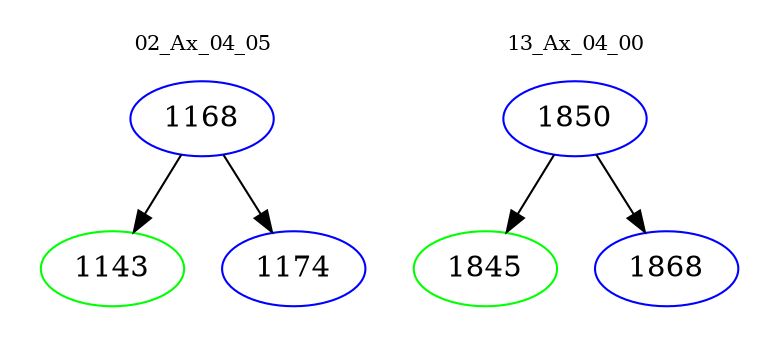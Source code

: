 digraph{
subgraph cluster_0 {
color = white
label = "02_Ax_04_05";
fontsize=10;
T0_1168 [label="1168", color="blue"]
T0_1168 -> T0_1143 [color="black"]
T0_1143 [label="1143", color="green"]
T0_1168 -> T0_1174 [color="black"]
T0_1174 [label="1174", color="blue"]
}
subgraph cluster_1 {
color = white
label = "13_Ax_04_00";
fontsize=10;
T1_1850 [label="1850", color="blue"]
T1_1850 -> T1_1845 [color="black"]
T1_1845 [label="1845", color="green"]
T1_1850 -> T1_1868 [color="black"]
T1_1868 [label="1868", color="blue"]
}
}
